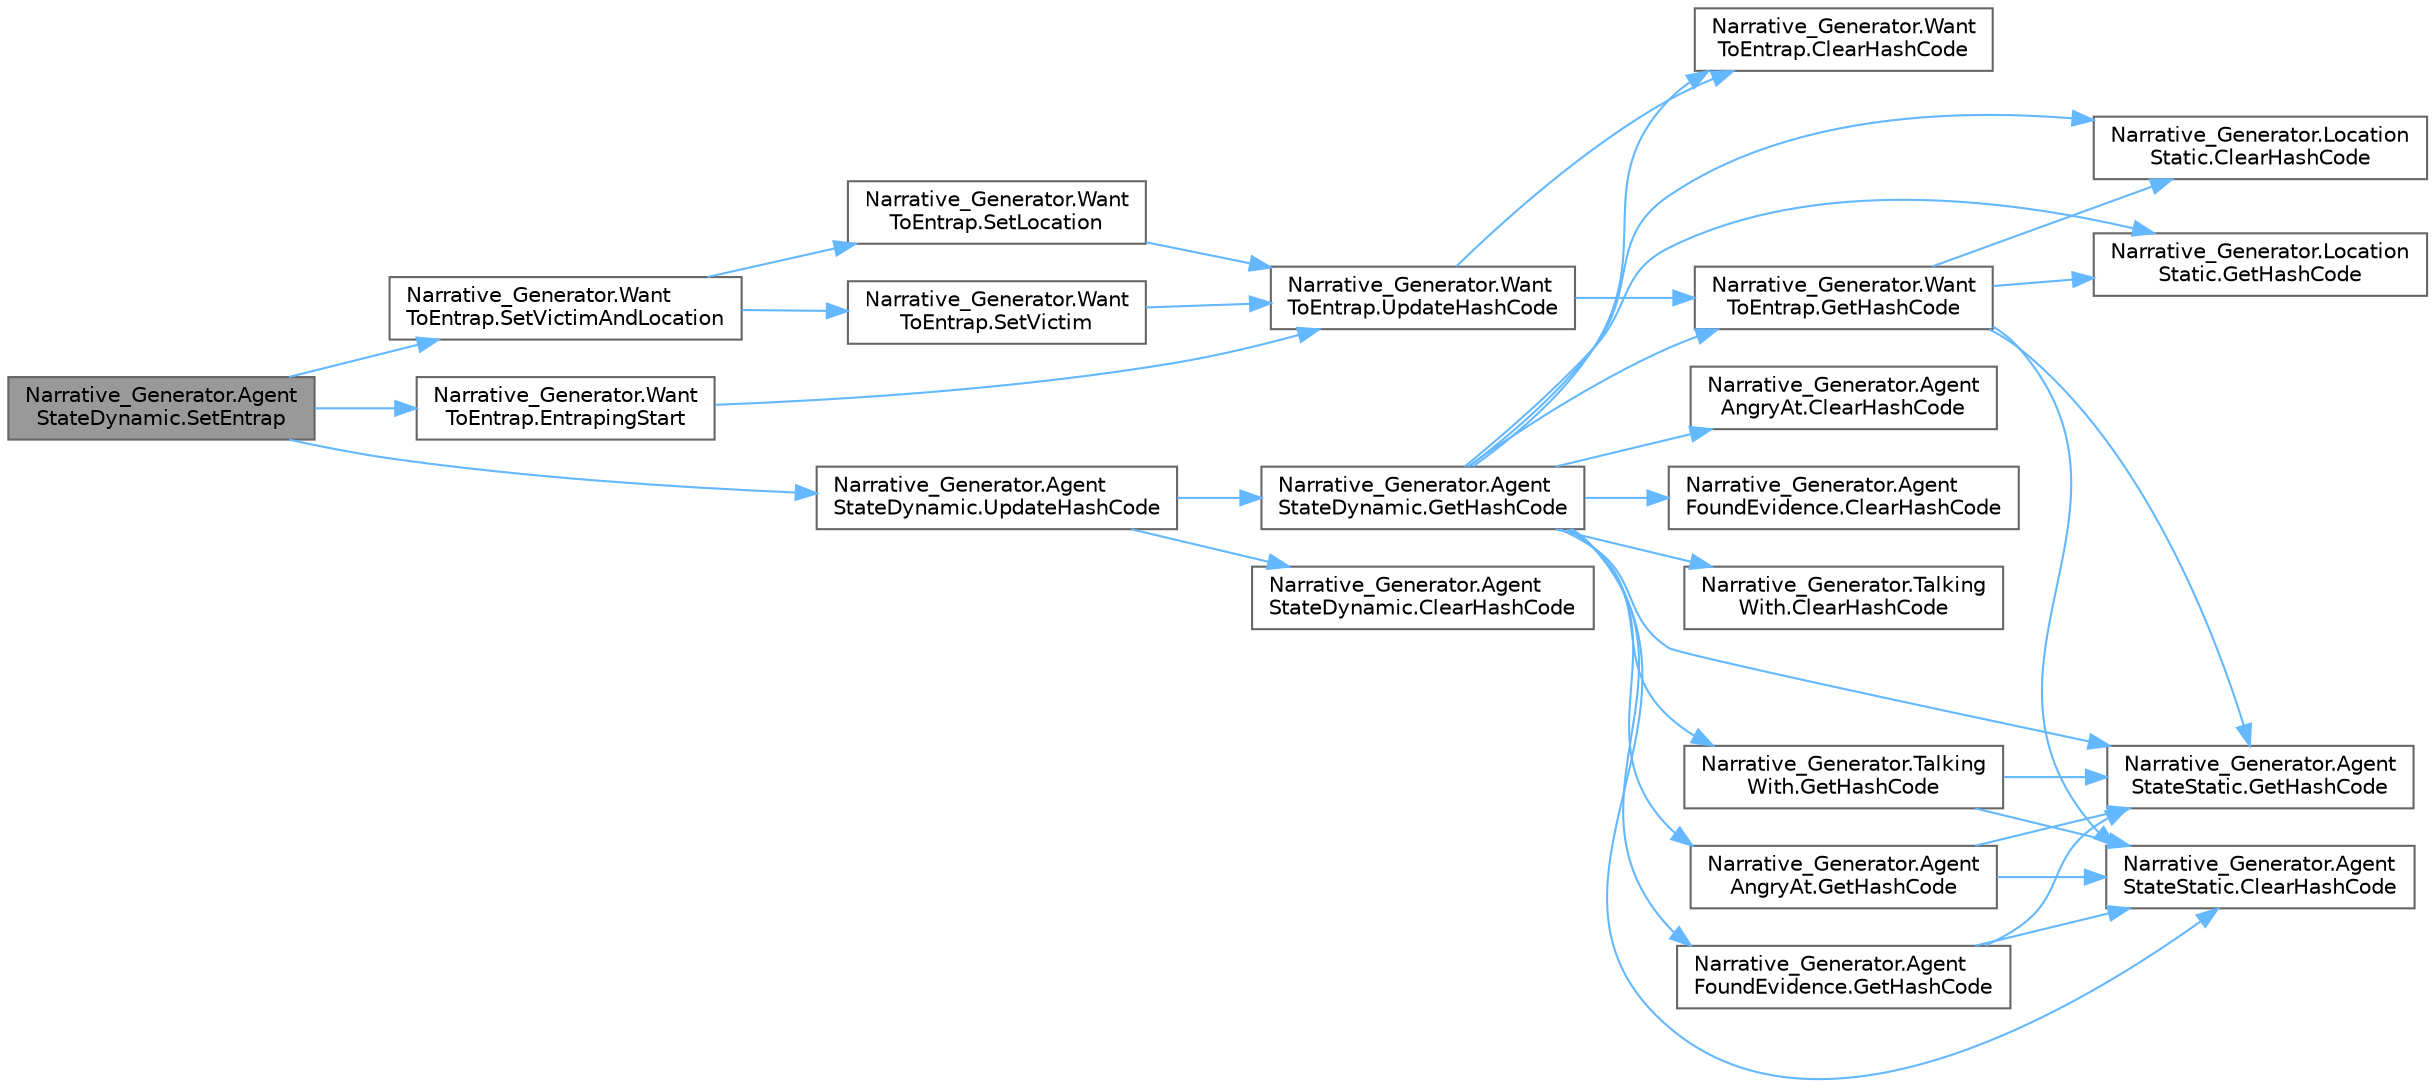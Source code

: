 digraph "Narrative_Generator.AgentStateDynamic.SetEntrap"
{
 // LATEX_PDF_SIZE
  bgcolor="transparent";
  edge [fontname=Helvetica,fontsize=10,labelfontname=Helvetica,labelfontsize=10];
  node [fontname=Helvetica,fontsize=10,shape=box,height=0.2,width=0.4];
  rankdir="LR";
  Node1 [label="Narrative_Generator.Agent\lStateDynamic.SetEntrap",height=0.2,width=0.4,color="gray40", fillcolor="grey60", style="filled", fontcolor="black",tooltip="A method that allows this agent to start entrap the specified agent at the specified location."];
  Node1 -> Node2 [color="steelblue1",style="solid"];
  Node2 [label="Narrative_Generator.Want\lToEntrap.EntrapingStart",height=0.2,width=0.4,color="grey40", fillcolor="white", style="filled",URL="$class_narrative___generator_1_1_want_to_entrap.html#a349aa756d87de5f384351cd99cc1487a",tooltip="A method that sets the entrap desire status for this agent to True."];
  Node2 -> Node3 [color="steelblue1",style="solid"];
  Node3 [label="Narrative_Generator.Want\lToEntrap.UpdateHashCode",height=0.2,width=0.4,color="grey40", fillcolor="white", style="filled",URL="$class_narrative___generator_1_1_want_to_entrap.html#a0ec0cc9ca6b928344ec3102a222d8256",tooltip="Updates (refresh) the current hash code value."];
  Node3 -> Node4 [color="steelblue1",style="solid"];
  Node4 [label="Narrative_Generator.Want\lToEntrap.ClearHashCode",height=0.2,width=0.4,color="grey40", fillcolor="white", style="filled",URL="$class_narrative___generator_1_1_want_to_entrap.html#a70ee8f09f1f439067ba4edfe1acb0dd8",tooltip="Clears the current hash code value."];
  Node3 -> Node5 [color="steelblue1",style="solid"];
  Node5 [label="Narrative_Generator.Want\lToEntrap.GetHashCode",height=0.2,width=0.4,color="grey40", fillcolor="white", style="filled",URL="$class_narrative___generator_1_1_want_to_entrap.html#a0728e38963399986bccffb824cc8f998",tooltip="Calculates and returns the hash code of this instance of the WantToEntrap."];
  Node5 -> Node6 [color="steelblue1",style="solid"];
  Node6 [label="Narrative_Generator.Agent\lStateStatic.ClearHashCode",height=0.2,width=0.4,color="grey40", fillcolor="white", style="filled",URL="$class_narrative___generator_1_1_agent_state_static.html#a2827a4f98ca2a38a486f746f40883d47",tooltip="Clears the current hash code value."];
  Node5 -> Node7 [color="steelblue1",style="solid"];
  Node7 [label="Narrative_Generator.Location\lStatic.ClearHashCode",height=0.2,width=0.4,color="grey40", fillcolor="white", style="filled",URL="$class_narrative___generator_1_1_location_static.html#a7d9ed82d1e88a7362f28742b114f158f",tooltip="Clears the current hash code value."];
  Node5 -> Node8 [color="steelblue1",style="solid"];
  Node8 [label="Narrative_Generator.Agent\lStateStatic.GetHashCode",height=0.2,width=0.4,color="grey40", fillcolor="white", style="filled",URL="$class_narrative___generator_1_1_agent_state_static.html#acf5f6b1ff2055ef1ab278bb6183d0b67",tooltip="Calculates and returns the hash code of this instance of the static part of the agent's state."];
  Node5 -> Node9 [color="steelblue1",style="solid"];
  Node9 [label="Narrative_Generator.Location\lStatic.GetHashCode",height=0.2,width=0.4,color="grey40", fillcolor="white", style="filled",URL="$class_narrative___generator_1_1_location_static.html#afdf0469fcf16de27c9e6aec0cceac571",tooltip="Calculates and returns the hash code of this instance of the LocationStatic."];
  Node1 -> Node10 [color="steelblue1",style="solid"];
  Node10 [label="Narrative_Generator.Want\lToEntrap.SetVictimAndLocation",height=0.2,width=0.4,color="grey40", fillcolor="white", style="filled",URL="$class_narrative___generator_1_1_want_to_entrap.html#a3a5c2ce0fe668146870600b3f7b7e461",tooltip="Sets the agent that this agent will want to move to some location AND the target location to which th..."];
  Node10 -> Node11 [color="steelblue1",style="solid"];
  Node11 [label="Narrative_Generator.Want\lToEntrap.SetLocation",height=0.2,width=0.4,color="grey40", fillcolor="white", style="filled",URL="$class_narrative___generator_1_1_want_to_entrap.html#ae62f565fb42225cfed1bd0d4dfcc35cc",tooltip="Sets the target location to which this agent wants to move some other agent."];
  Node11 -> Node3 [color="steelblue1",style="solid"];
  Node10 -> Node12 [color="steelblue1",style="solid"];
  Node12 [label="Narrative_Generator.Want\lToEntrap.SetVictim",height=0.2,width=0.4,color="grey40", fillcolor="white", style="filled",URL="$class_narrative___generator_1_1_want_to_entrap.html#a0b024e8c0f1d4887be6d15daee8b5941",tooltip="Sets the agent that this agent will want to move to some location."];
  Node12 -> Node3 [color="steelblue1",style="solid"];
  Node1 -> Node13 [color="steelblue1",style="solid"];
  Node13 [label="Narrative_Generator.Agent\lStateDynamic.UpdateHashCode",height=0.2,width=0.4,color="grey40", fillcolor="white", style="filled",URL="$class_narrative___generator_1_1_agent_state_dynamic.html#ae5def9114b62d20b4d3b7811dff71494",tooltip="Updates (refresh) the current hash code value."];
  Node13 -> Node14 [color="steelblue1",style="solid"];
  Node14 [label="Narrative_Generator.Agent\lStateDynamic.ClearHashCode",height=0.2,width=0.4,color="grey40", fillcolor="white", style="filled",URL="$class_narrative___generator_1_1_agent_state_dynamic.html#a045c711e495e00e1c20b53192ee1b5bb",tooltip="Clears the current hash code value."];
  Node13 -> Node15 [color="steelblue1",style="solid"];
  Node15 [label="Narrative_Generator.Agent\lStateDynamic.GetHashCode",height=0.2,width=0.4,color="grey40", fillcolor="white", style="filled",URL="$class_narrative___generator_1_1_agent_state_dynamic.html#acc89349f24d3eedd35bdd1d13f1fc501",tooltip="Calculates and returns the hash code of this instance of the dynamic part of the agent's state."];
  Node15 -> Node6 [color="steelblue1",style="solid"];
  Node15 -> Node16 [color="steelblue1",style="solid"];
  Node16 [label="Narrative_Generator.Agent\lAngryAt.ClearHashCode",height=0.2,width=0.4,color="grey40", fillcolor="white", style="filled",URL="$class_narrative___generator_1_1_agent_angry_at.html#a34b938b00e0b39a15bc4e0f080d87465",tooltip="Clears the current hash code value."];
  Node15 -> Node17 [color="steelblue1",style="solid"];
  Node17 [label="Narrative_Generator.Agent\lFoundEvidence.ClearHashCode",height=0.2,width=0.4,color="grey40", fillcolor="white", style="filled",URL="$class_narrative___generator_1_1_agent_found_evidence.html#a76ec5fd88de5d5d24947c421603085b8",tooltip="Clears the current hash code value."];
  Node15 -> Node18 [color="steelblue1",style="solid"];
  Node18 [label="Narrative_Generator.Talking\lWith.ClearHashCode",height=0.2,width=0.4,color="grey40", fillcolor="white", style="filled",URL="$class_narrative___generator_1_1_talking_with.html#ad8c90710fe669126ecd8f7be504e200b",tooltip="Clears the current hash code value."];
  Node15 -> Node4 [color="steelblue1",style="solid"];
  Node15 -> Node7 [color="steelblue1",style="solid"];
  Node15 -> Node8 [color="steelblue1",style="solid"];
  Node15 -> Node19 [color="steelblue1",style="solid"];
  Node19 [label="Narrative_Generator.Agent\lAngryAt.GetHashCode",height=0.2,width=0.4,color="grey40", fillcolor="white", style="filled",URL="$class_narrative___generator_1_1_agent_angry_at.html#a1b3c042c55edb49b40586cc2f248c83b",tooltip="Calculates and returns the hash code of this instance of the AgentAngryAt."];
  Node19 -> Node6 [color="steelblue1",style="solid"];
  Node19 -> Node8 [color="steelblue1",style="solid"];
  Node15 -> Node20 [color="steelblue1",style="solid"];
  Node20 [label="Narrative_Generator.Agent\lFoundEvidence.GetHashCode",height=0.2,width=0.4,color="grey40", fillcolor="white", style="filled",URL="$class_narrative___generator_1_1_agent_found_evidence.html#a44e1bbe8c16ffaa694befd9bb2ebc25b",tooltip="Calculates and returns the hash code of this instance of the AgentFoundEvidence."];
  Node20 -> Node6 [color="steelblue1",style="solid"];
  Node20 -> Node8 [color="steelblue1",style="solid"];
  Node15 -> Node21 [color="steelblue1",style="solid"];
  Node21 [label="Narrative_Generator.Talking\lWith.GetHashCode",height=0.2,width=0.4,color="grey40", fillcolor="white", style="filled",URL="$class_narrative___generator_1_1_talking_with.html#aa82e04aef67d9d14810dc97313df05fa",tooltip="Calculates and returns the hash code of this instance of the TalkingWith."];
  Node21 -> Node6 [color="steelblue1",style="solid"];
  Node21 -> Node8 [color="steelblue1",style="solid"];
  Node15 -> Node5 [color="steelblue1",style="solid"];
  Node15 -> Node9 [color="steelblue1",style="solid"];
}
